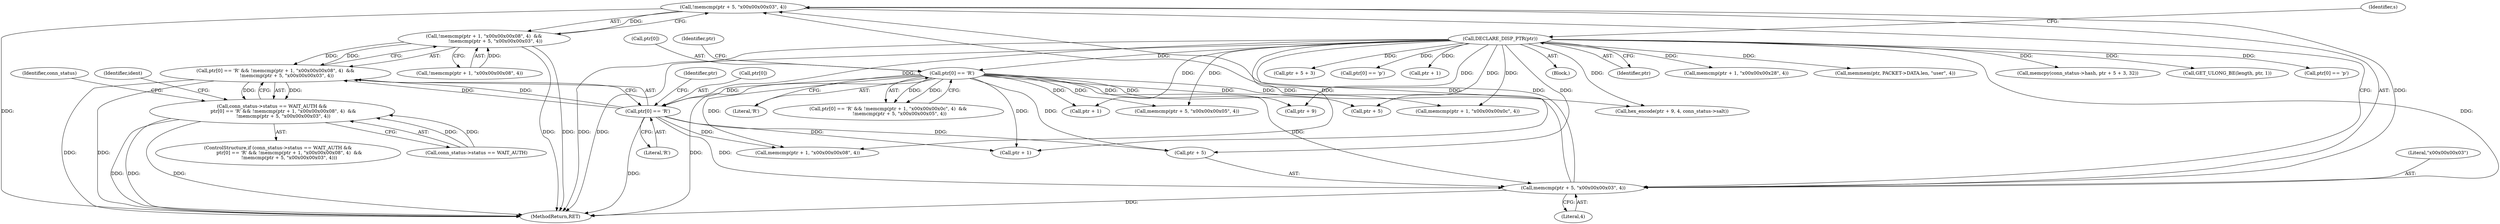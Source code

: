 digraph "0_ettercap_e3abe7d7585ecc420a7cab73313216613aadad5a@API" {
"1000568" [label="(Call,!memcmp(ptr + 5, \"\x00\x00\x00\x03\", 4))"];
"1000569" [label="(Call,memcmp(ptr + 5, \"\x00\x00\x00\x03\", 4))"];
"1000555" [label="(Call,ptr[0] == 'R')"];
"1000505" [label="(Call,ptr[0] == 'R')"];
"1000114" [label="(Call,DECLARE_DISP_PTR(ptr))"];
"1000560" [label="(Call,!memcmp(ptr + 1, \"\x00\x00\x00\x08\", 4)  &&\n               !memcmp(ptr + 5, \"\x00\x00\x00\x03\", 4))"];
"1000554" [label="(Call,ptr[0] == 'R' && !memcmp(ptr + 1, \"\x00\x00\x00\x08\", 4)  &&\n               !memcmp(ptr + 5, \"\x00\x00\x00\x03\", 4))"];
"1000548" [label="(Call,conn_status->status == WAIT_AUTH &&\n               ptr[0] == 'R' && !memcmp(ptr + 1, \"\x00\x00\x00\x08\", 4)  &&\n               !memcmp(ptr + 5, \"\x00\x00\x00\x03\", 4))"];
"1000560" [label="(Call,!memcmp(ptr + 1, \"\x00\x00\x00\x08\", 4)  &&\n               !memcmp(ptr + 5, \"\x00\x00\x00\x03\", 4))"];
"1000570" [label="(Call,ptr + 5)"];
"1000520" [label="(Call,ptr + 5)"];
"1000564" [label="(Identifier,ptr)"];
"1000114" [label="(Call,DECLARE_DISP_PTR(ptr))"];
"1000592" [label="(MethodReturn,RET)"];
"1000589" [label="(Identifier,ident)"];
"1000573" [label="(Literal,\"\x00\x00\x00\x03\")"];
"1000118" [label="(Identifier,s)"];
"1000568" [label="(Call,!memcmp(ptr + 5, \"\x00\x00\x00\x03\", 4))"];
"1000324" [label="(Call,memcpy(conn_status->hash, ptr + 5 + 3, 32))"];
"1000509" [label="(Literal,'R')"];
"1000390" [label="(Call,GET_ULONG_BE(length, ptr, 1))"];
"1000286" [label="(Call,ptr[0] == 'p')"];
"1000513" [label="(Call,ptr + 1)"];
"1000115" [label="(Identifier,ptr)"];
"1000569" [label="(Call,memcmp(ptr + 5, \"\x00\x00\x00\x03\", 4))"];
"1000514" [label="(Identifier,ptr)"];
"1000578" [label="(Identifier,conn_status)"];
"1000505" [label="(Call,ptr[0] == 'R')"];
"1000547" [label="(ControlStructure,if (conn_status->status == WAIT_AUTH &&\n               ptr[0] == 'R' && !memcmp(ptr + 1, \"\x00\x00\x00\x08\", 4)  &&\n               !memcmp(ptr + 5, \"\x00\x00\x00\x03\", 4)))"];
"1000554" [label="(Call,ptr[0] == 'R' && !memcmp(ptr + 1, \"\x00\x00\x00\x08\", 4)  &&\n               !memcmp(ptr + 5, \"\x00\x00\x00\x03\", 4))"];
"1000559" [label="(Literal,'R')"];
"1000328" [label="(Call,ptr + 5 + 3)"];
"1000555" [label="(Call,ptr[0] == 'R')"];
"1000376" [label="(Call,ptr[0] == 'p')"];
"1000548" [label="(Call,conn_status->status == WAIT_AUTH &&\n               ptr[0] == 'R' && !memcmp(ptr + 1, \"\x00\x00\x00\x08\", 4)  &&\n               !memcmp(ptr + 5, \"\x00\x00\x00\x03\", 4))"];
"1000301" [label="(Call,ptr + 1)"];
"1000519" [label="(Call,memcmp(ptr + 5, \"\x00\x00\x00\x05\", 4))"];
"1000556" [label="(Call,ptr[0])"];
"1000113" [label="(Block,)"];
"1000538" [label="(Call,hex_encode(ptr + 9, 4, conn_status->salt))"];
"1000539" [label="(Call,ptr + 9)"];
"1000300" [label="(Call,memcmp(ptr + 1, \"\x00\x00\x00\x28\", 4))"];
"1000504" [label="(Call,ptr[0] == 'R' && !memcmp(ptr + 1, \"\x00\x00\x00\x0c\", 4)  &&\n               !memcmp(ptr + 5, \"\x00\x00\x00\x05\", 4))"];
"1000574" [label="(Literal,4)"];
"1000561" [label="(Call,!memcmp(ptr + 1, \"\x00\x00\x00\x08\", 4))"];
"1000549" [label="(Call,conn_status->status == WAIT_AUTH)"];
"1000506" [label="(Call,ptr[0])"];
"1000562" [label="(Call,memcmp(ptr + 1, \"\x00\x00\x00\x08\", 4))"];
"1000563" [label="(Call,ptr + 1)"];
"1000512" [label="(Call,memcmp(ptr + 1, \"\x00\x00\x00\x0c\", 4))"];
"1000169" [label="(Call,memmem(ptr, PACKET->DATA.len, \"user\", 4))"];
"1000568" -> "1000560"  [label="AST: "];
"1000568" -> "1000569"  [label="CFG: "];
"1000569" -> "1000568"  [label="AST: "];
"1000560" -> "1000568"  [label="CFG: "];
"1000568" -> "1000592"  [label="DDG: "];
"1000568" -> "1000560"  [label="DDG: "];
"1000569" -> "1000568"  [label="DDG: "];
"1000569" -> "1000568"  [label="DDG: "];
"1000569" -> "1000568"  [label="DDG: "];
"1000569" -> "1000574"  [label="CFG: "];
"1000570" -> "1000569"  [label="AST: "];
"1000573" -> "1000569"  [label="AST: "];
"1000574" -> "1000569"  [label="AST: "];
"1000569" -> "1000592"  [label="DDG: "];
"1000555" -> "1000569"  [label="DDG: "];
"1000114" -> "1000569"  [label="DDG: "];
"1000505" -> "1000569"  [label="DDG: "];
"1000555" -> "1000554"  [label="AST: "];
"1000555" -> "1000559"  [label="CFG: "];
"1000556" -> "1000555"  [label="AST: "];
"1000559" -> "1000555"  [label="AST: "];
"1000564" -> "1000555"  [label="CFG: "];
"1000554" -> "1000555"  [label="CFG: "];
"1000555" -> "1000592"  [label="DDG: "];
"1000555" -> "1000554"  [label="DDG: "];
"1000555" -> "1000554"  [label="DDG: "];
"1000505" -> "1000555"  [label="DDG: "];
"1000114" -> "1000555"  [label="DDG: "];
"1000555" -> "1000562"  [label="DDG: "];
"1000555" -> "1000563"  [label="DDG: "];
"1000555" -> "1000570"  [label="DDG: "];
"1000505" -> "1000504"  [label="AST: "];
"1000505" -> "1000509"  [label="CFG: "];
"1000506" -> "1000505"  [label="AST: "];
"1000509" -> "1000505"  [label="AST: "];
"1000514" -> "1000505"  [label="CFG: "];
"1000504" -> "1000505"  [label="CFG: "];
"1000505" -> "1000592"  [label="DDG: "];
"1000505" -> "1000504"  [label="DDG: "];
"1000505" -> "1000504"  [label="DDG: "];
"1000114" -> "1000505"  [label="DDG: "];
"1000505" -> "1000512"  [label="DDG: "];
"1000505" -> "1000513"  [label="DDG: "];
"1000505" -> "1000519"  [label="DDG: "];
"1000505" -> "1000520"  [label="DDG: "];
"1000505" -> "1000538"  [label="DDG: "];
"1000505" -> "1000539"  [label="DDG: "];
"1000505" -> "1000562"  [label="DDG: "];
"1000505" -> "1000563"  [label="DDG: "];
"1000505" -> "1000570"  [label="DDG: "];
"1000114" -> "1000113"  [label="AST: "];
"1000114" -> "1000115"  [label="CFG: "];
"1000115" -> "1000114"  [label="AST: "];
"1000118" -> "1000114"  [label="CFG: "];
"1000114" -> "1000592"  [label="DDG: "];
"1000114" -> "1000592"  [label="DDG: "];
"1000114" -> "1000169"  [label="DDG: "];
"1000114" -> "1000286"  [label="DDG: "];
"1000114" -> "1000300"  [label="DDG: "];
"1000114" -> "1000301"  [label="DDG: "];
"1000114" -> "1000324"  [label="DDG: "];
"1000114" -> "1000328"  [label="DDG: "];
"1000114" -> "1000376"  [label="DDG: "];
"1000114" -> "1000390"  [label="DDG: "];
"1000114" -> "1000512"  [label="DDG: "];
"1000114" -> "1000513"  [label="DDG: "];
"1000114" -> "1000519"  [label="DDG: "];
"1000114" -> "1000520"  [label="DDG: "];
"1000114" -> "1000538"  [label="DDG: "];
"1000114" -> "1000539"  [label="DDG: "];
"1000114" -> "1000562"  [label="DDG: "];
"1000114" -> "1000563"  [label="DDG: "];
"1000114" -> "1000570"  [label="DDG: "];
"1000560" -> "1000554"  [label="AST: "];
"1000560" -> "1000561"  [label="CFG: "];
"1000561" -> "1000560"  [label="AST: "];
"1000554" -> "1000560"  [label="CFG: "];
"1000560" -> "1000592"  [label="DDG: "];
"1000560" -> "1000592"  [label="DDG: "];
"1000560" -> "1000554"  [label="DDG: "];
"1000560" -> "1000554"  [label="DDG: "];
"1000561" -> "1000560"  [label="DDG: "];
"1000554" -> "1000548"  [label="AST: "];
"1000548" -> "1000554"  [label="CFG: "];
"1000554" -> "1000592"  [label="DDG: "];
"1000554" -> "1000592"  [label="DDG: "];
"1000554" -> "1000548"  [label="DDG: "];
"1000554" -> "1000548"  [label="DDG: "];
"1000548" -> "1000547"  [label="AST: "];
"1000548" -> "1000549"  [label="CFG: "];
"1000549" -> "1000548"  [label="AST: "];
"1000578" -> "1000548"  [label="CFG: "];
"1000589" -> "1000548"  [label="CFG: "];
"1000548" -> "1000592"  [label="DDG: "];
"1000548" -> "1000592"  [label="DDG: "];
"1000548" -> "1000592"  [label="DDG: "];
"1000549" -> "1000548"  [label="DDG: "];
"1000549" -> "1000548"  [label="DDG: "];
}
